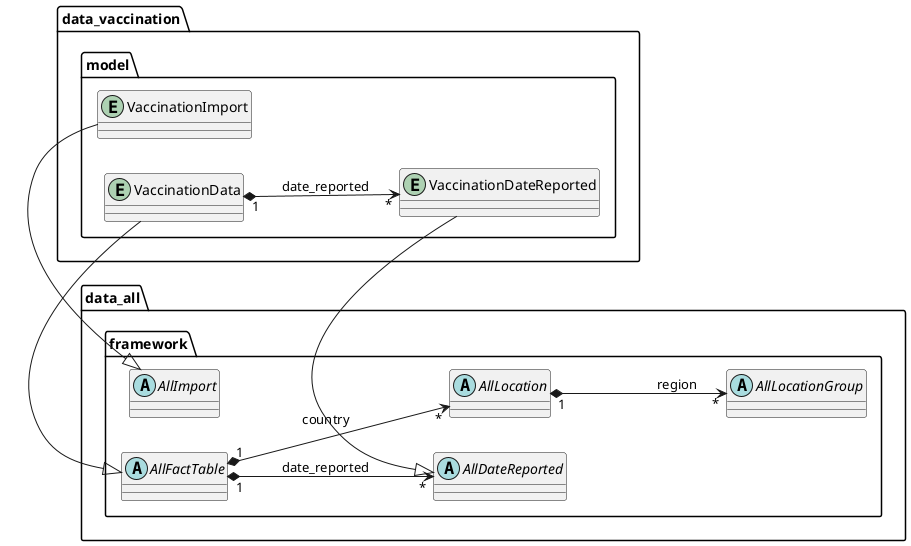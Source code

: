 @startuml
left to right direction
'https://plantuml.com/class-diagram

package data_all.framework {
    abstract class AllImport {}
    abstract class AllDateReported {}
    abstract class AllLocation {}
    abstract class AllLocationGroup {}
    abstract class AllFactTable {}

    AllLocation "1" *--> "*" AllLocationGroup : region
    AllFactTable "1" *--> "*" AllLocation : country
    AllFactTable "1" *--> "*" AllDateReported : date_reported
}

package data_vaccination.model {
    entity VaccinationImport {}
    entity VaccinationData {}
    entity VaccinationDateReported {}

    AllImport <|- VaccinationImport
    AllDateReported <|- VaccinationDateReported
    AllFactTable <|- VaccinationData

    VaccinationData "1" *--> "*" VaccinationDateReported : date_reported
}

@enduml
